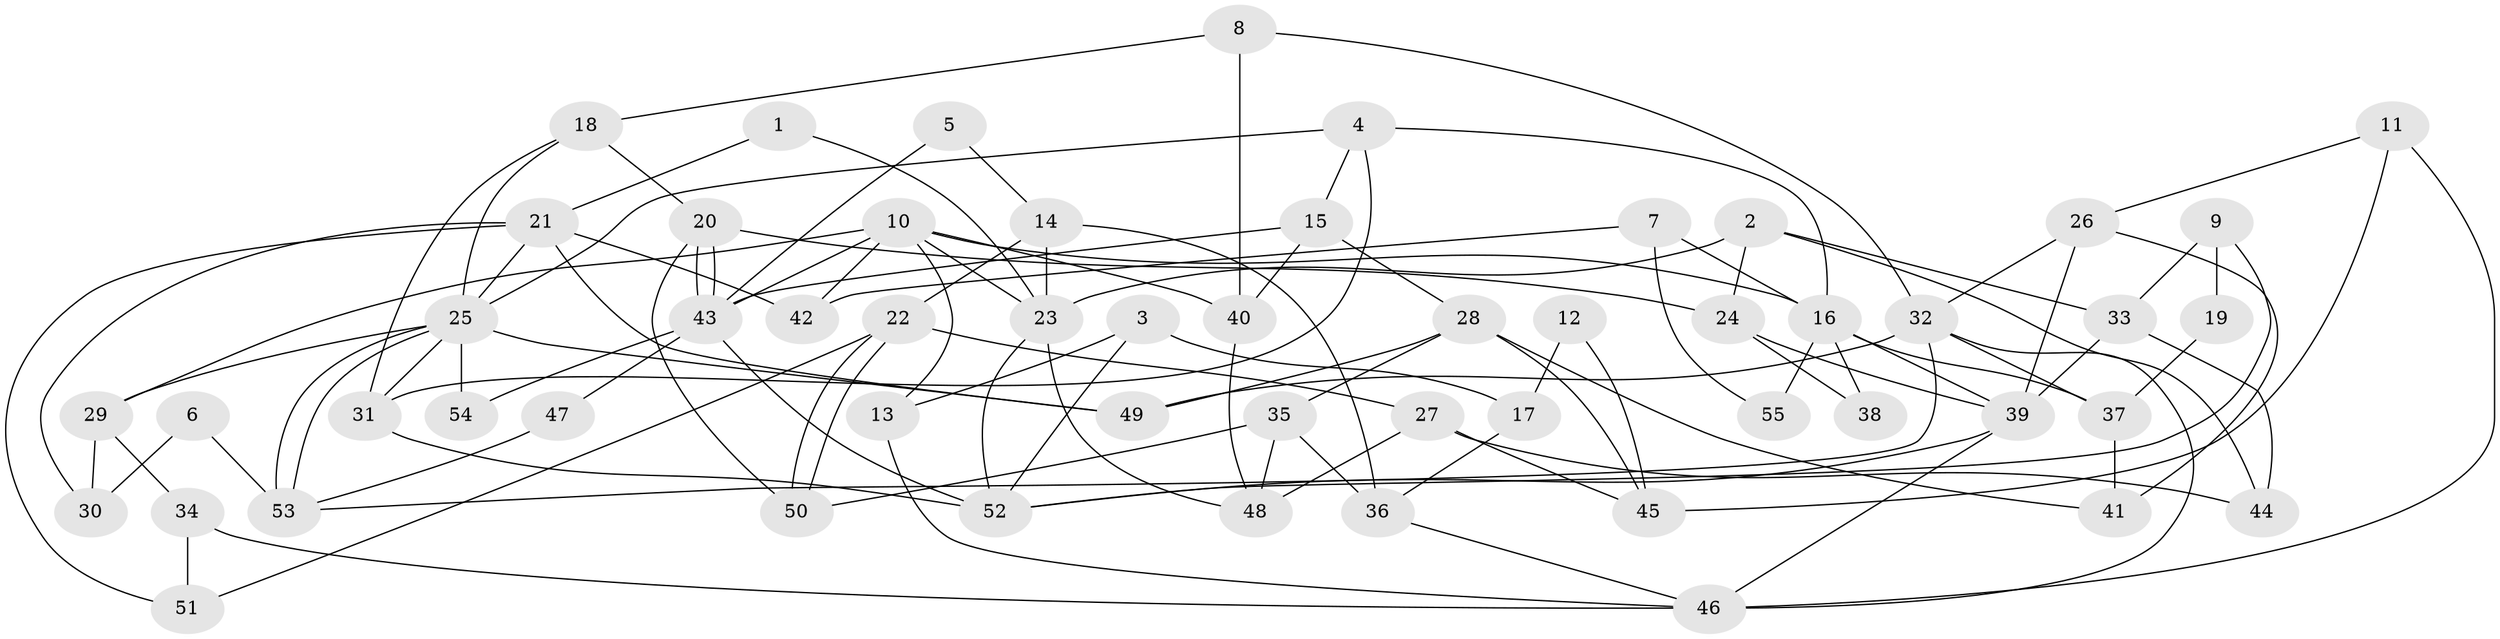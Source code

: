 // Generated by graph-tools (version 1.1) at 2025/11/02/27/25 16:11:21]
// undirected, 55 vertices, 110 edges
graph export_dot {
graph [start="1"]
  node [color=gray90,style=filled];
  1;
  2;
  3;
  4;
  5;
  6;
  7;
  8;
  9;
  10;
  11;
  12;
  13;
  14;
  15;
  16;
  17;
  18;
  19;
  20;
  21;
  22;
  23;
  24;
  25;
  26;
  27;
  28;
  29;
  30;
  31;
  32;
  33;
  34;
  35;
  36;
  37;
  38;
  39;
  40;
  41;
  42;
  43;
  44;
  45;
  46;
  47;
  48;
  49;
  50;
  51;
  52;
  53;
  54;
  55;
  1 -- 21;
  1 -- 23;
  2 -- 24;
  2 -- 23;
  2 -- 33;
  2 -- 44;
  3 -- 52;
  3 -- 13;
  3 -- 17;
  4 -- 31;
  4 -- 16;
  4 -- 15;
  4 -- 25;
  5 -- 14;
  5 -- 43;
  6 -- 53;
  6 -- 30;
  7 -- 16;
  7 -- 42;
  7 -- 55;
  8 -- 18;
  8 -- 40;
  8 -- 32;
  9 -- 33;
  9 -- 52;
  9 -- 19;
  10 -- 40;
  10 -- 43;
  10 -- 13;
  10 -- 16;
  10 -- 23;
  10 -- 29;
  10 -- 42;
  11 -- 46;
  11 -- 26;
  11 -- 45;
  12 -- 45;
  12 -- 17;
  13 -- 46;
  14 -- 22;
  14 -- 23;
  14 -- 36;
  15 -- 43;
  15 -- 28;
  15 -- 40;
  16 -- 39;
  16 -- 37;
  16 -- 38;
  16 -- 55;
  17 -- 36;
  18 -- 20;
  18 -- 25;
  18 -- 31;
  19 -- 37;
  20 -- 43;
  20 -- 43;
  20 -- 50;
  20 -- 24;
  21 -- 49;
  21 -- 25;
  21 -- 30;
  21 -- 42;
  21 -- 51;
  22 -- 51;
  22 -- 50;
  22 -- 50;
  22 -- 27;
  23 -- 52;
  23 -- 48;
  24 -- 39;
  24 -- 38;
  25 -- 53;
  25 -- 53;
  25 -- 29;
  25 -- 31;
  25 -- 49;
  25 -- 54;
  26 -- 32;
  26 -- 41;
  26 -- 39;
  27 -- 44;
  27 -- 45;
  27 -- 48;
  28 -- 45;
  28 -- 35;
  28 -- 41;
  28 -- 49;
  29 -- 30;
  29 -- 34;
  31 -- 52;
  32 -- 49;
  32 -- 37;
  32 -- 46;
  32 -- 53;
  33 -- 39;
  33 -- 44;
  34 -- 46;
  34 -- 51;
  35 -- 48;
  35 -- 36;
  35 -- 50;
  36 -- 46;
  37 -- 41;
  39 -- 46;
  39 -- 52;
  40 -- 48;
  43 -- 52;
  43 -- 47;
  43 -- 54;
  47 -- 53;
}
